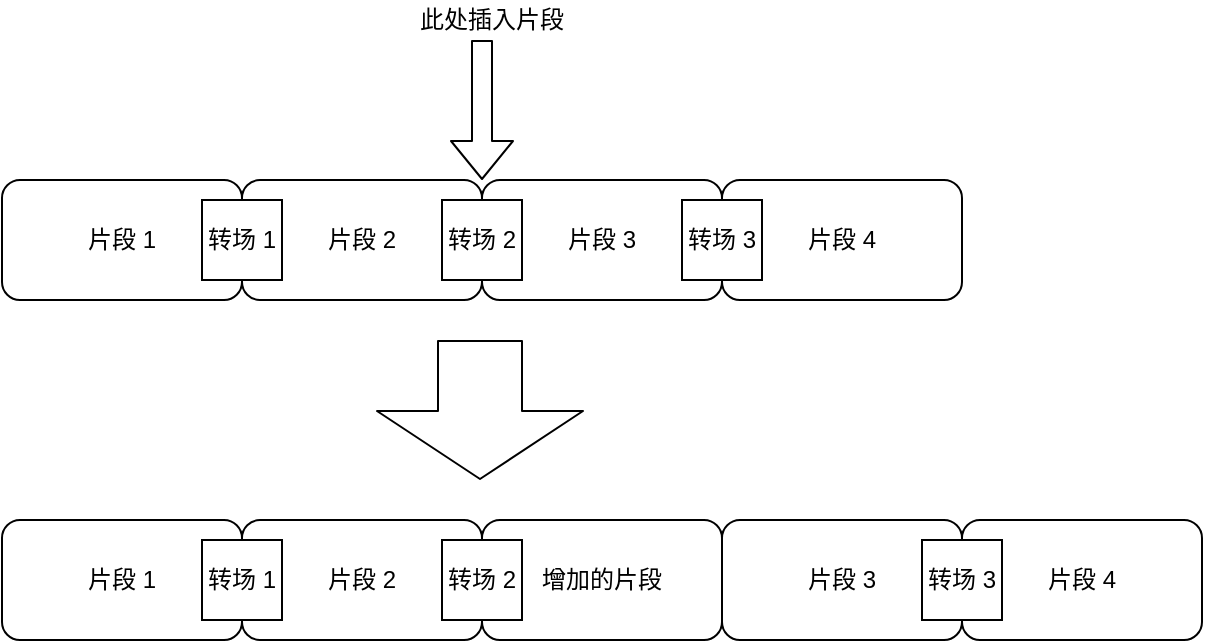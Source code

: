 <mxfile version="13.10.0" type="github">
  <diagram id="jp2Y9jRFlkztXLDR2WbW" name="Page-1">
    <mxGraphModel dx="896" dy="590" grid="1" gridSize="10" guides="1" tooltips="1" connect="1" arrows="1" fold="1" page="1" pageScale="1" pageWidth="827" pageHeight="1169" math="0" shadow="0">
      <root>
        <mxCell id="0" />
        <mxCell id="1" parent="0" />
        <mxCell id="cgGXA-gtUY1WTYWLW74D-1" value="片段 1" style="rounded=1;whiteSpace=wrap;html=1;" parent="1" vertex="1">
          <mxGeometry x="140" y="170" width="120" height="60" as="geometry" />
        </mxCell>
        <mxCell id="cgGXA-gtUY1WTYWLW74D-2" value="片段 2" style="rounded=1;whiteSpace=wrap;html=1;" parent="1" vertex="1">
          <mxGeometry x="260" y="170" width="120" height="60" as="geometry" />
        </mxCell>
        <mxCell id="cgGXA-gtUY1WTYWLW74D-3" value="片段 3" style="rounded=1;whiteSpace=wrap;html=1;" parent="1" vertex="1">
          <mxGeometry x="380" y="170" width="120" height="60" as="geometry" />
        </mxCell>
        <mxCell id="cgGXA-gtUY1WTYWLW74D-4" value="片段 4" style="rounded=1;whiteSpace=wrap;html=1;" parent="1" vertex="1">
          <mxGeometry x="500" y="170" width="120" height="60" as="geometry" />
        </mxCell>
        <mxCell id="cgGXA-gtUY1WTYWLW74D-5" value="转场 1" style="rounded=0;whiteSpace=wrap;html=1;" parent="1" vertex="1">
          <mxGeometry x="240" y="180" width="40" height="40" as="geometry" />
        </mxCell>
        <mxCell id="cgGXA-gtUY1WTYWLW74D-6" value="转场 2" style="rounded=0;whiteSpace=wrap;html=1;" parent="1" vertex="1">
          <mxGeometry x="360" y="180" width="40" height="40" as="geometry" />
        </mxCell>
        <mxCell id="cgGXA-gtUY1WTYWLW74D-7" value="转场 3" style="rounded=0;whiteSpace=wrap;html=1;" parent="1" vertex="1">
          <mxGeometry x="480" y="180" width="40" height="40" as="geometry" />
        </mxCell>
        <mxCell id="cgGXA-gtUY1WTYWLW74D-8" value="" style="shape=flexArrow;endArrow=classic;html=1;" parent="1" edge="1">
          <mxGeometry width="50" height="50" relative="1" as="geometry">
            <mxPoint x="380" y="100" as="sourcePoint" />
            <mxPoint x="380" y="170" as="targetPoint" />
          </mxGeometry>
        </mxCell>
        <mxCell id="cgGXA-gtUY1WTYWLW74D-9" value="此处插入片段" style="text;html=1;strokeColor=none;fillColor=none;align=center;verticalAlign=middle;whiteSpace=wrap;rounded=0;" parent="1" vertex="1">
          <mxGeometry x="340" y="80" width="90" height="20" as="geometry" />
        </mxCell>
        <mxCell id="YivMEvw6DxP14KVyqrl9-2" value="" style="shape=flexArrow;endArrow=classic;html=1;endWidth=60;endSize=11;width=42;" edge="1" parent="1">
          <mxGeometry width="50" height="50" relative="1" as="geometry">
            <mxPoint x="379" y="250" as="sourcePoint" />
            <mxPoint x="379" y="320" as="targetPoint" />
          </mxGeometry>
        </mxCell>
        <mxCell id="YivMEvw6DxP14KVyqrl9-3" value="片段 1" style="rounded=1;whiteSpace=wrap;html=1;" vertex="1" parent="1">
          <mxGeometry x="140" y="340" width="120" height="60" as="geometry" />
        </mxCell>
        <mxCell id="YivMEvw6DxP14KVyqrl9-4" value="片段 2" style="rounded=1;whiteSpace=wrap;html=1;" vertex="1" parent="1">
          <mxGeometry x="260" y="340" width="120" height="60" as="geometry" />
        </mxCell>
        <mxCell id="YivMEvw6DxP14KVyqrl9-5" value="片段 3" style="rounded=1;whiteSpace=wrap;html=1;" vertex="1" parent="1">
          <mxGeometry x="500" y="340" width="120" height="60" as="geometry" />
        </mxCell>
        <mxCell id="YivMEvw6DxP14KVyqrl9-6" value="片段 4" style="rounded=1;whiteSpace=wrap;html=1;" vertex="1" parent="1">
          <mxGeometry x="620" y="340" width="120" height="60" as="geometry" />
        </mxCell>
        <mxCell id="YivMEvw6DxP14KVyqrl9-7" value="转场 1" style="rounded=0;whiteSpace=wrap;html=1;" vertex="1" parent="1">
          <mxGeometry x="240" y="350" width="40" height="40" as="geometry" />
        </mxCell>
        <mxCell id="YivMEvw6DxP14KVyqrl9-9" value="转场 3" style="rounded=0;whiteSpace=wrap;html=1;" vertex="1" parent="1">
          <mxGeometry x="600" y="350" width="40" height="40" as="geometry" />
        </mxCell>
        <mxCell id="YivMEvw6DxP14KVyqrl9-10" value="增加的片段" style="rounded=1;whiteSpace=wrap;html=1;" vertex="1" parent="1">
          <mxGeometry x="380" y="340" width="120" height="60" as="geometry" />
        </mxCell>
        <mxCell id="YivMEvw6DxP14KVyqrl9-8" value="转场 2" style="rounded=0;whiteSpace=wrap;html=1;" vertex="1" parent="1">
          <mxGeometry x="360" y="350" width="40" height="40" as="geometry" />
        </mxCell>
      </root>
    </mxGraphModel>
  </diagram>
</mxfile>
